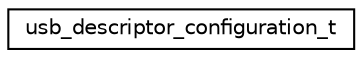 digraph "Graphical Class Hierarchy"
{
 // LATEX_PDF_SIZE
  edge [fontname="Helvetica",fontsize="10",labelfontname="Helvetica",labelfontsize="10"];
  node [fontname="Helvetica",fontsize="10",shape=record];
  rankdir="LR";
  Node0 [label="usb_descriptor_configuration_t",height=0.2,width=0.4,color="black", fillcolor="white", style="filled",URL="$structusb__descriptor__configuration__t.html",tooltip="USB configuration descriptor (USB 2.0 spec table 9-10)"];
}
